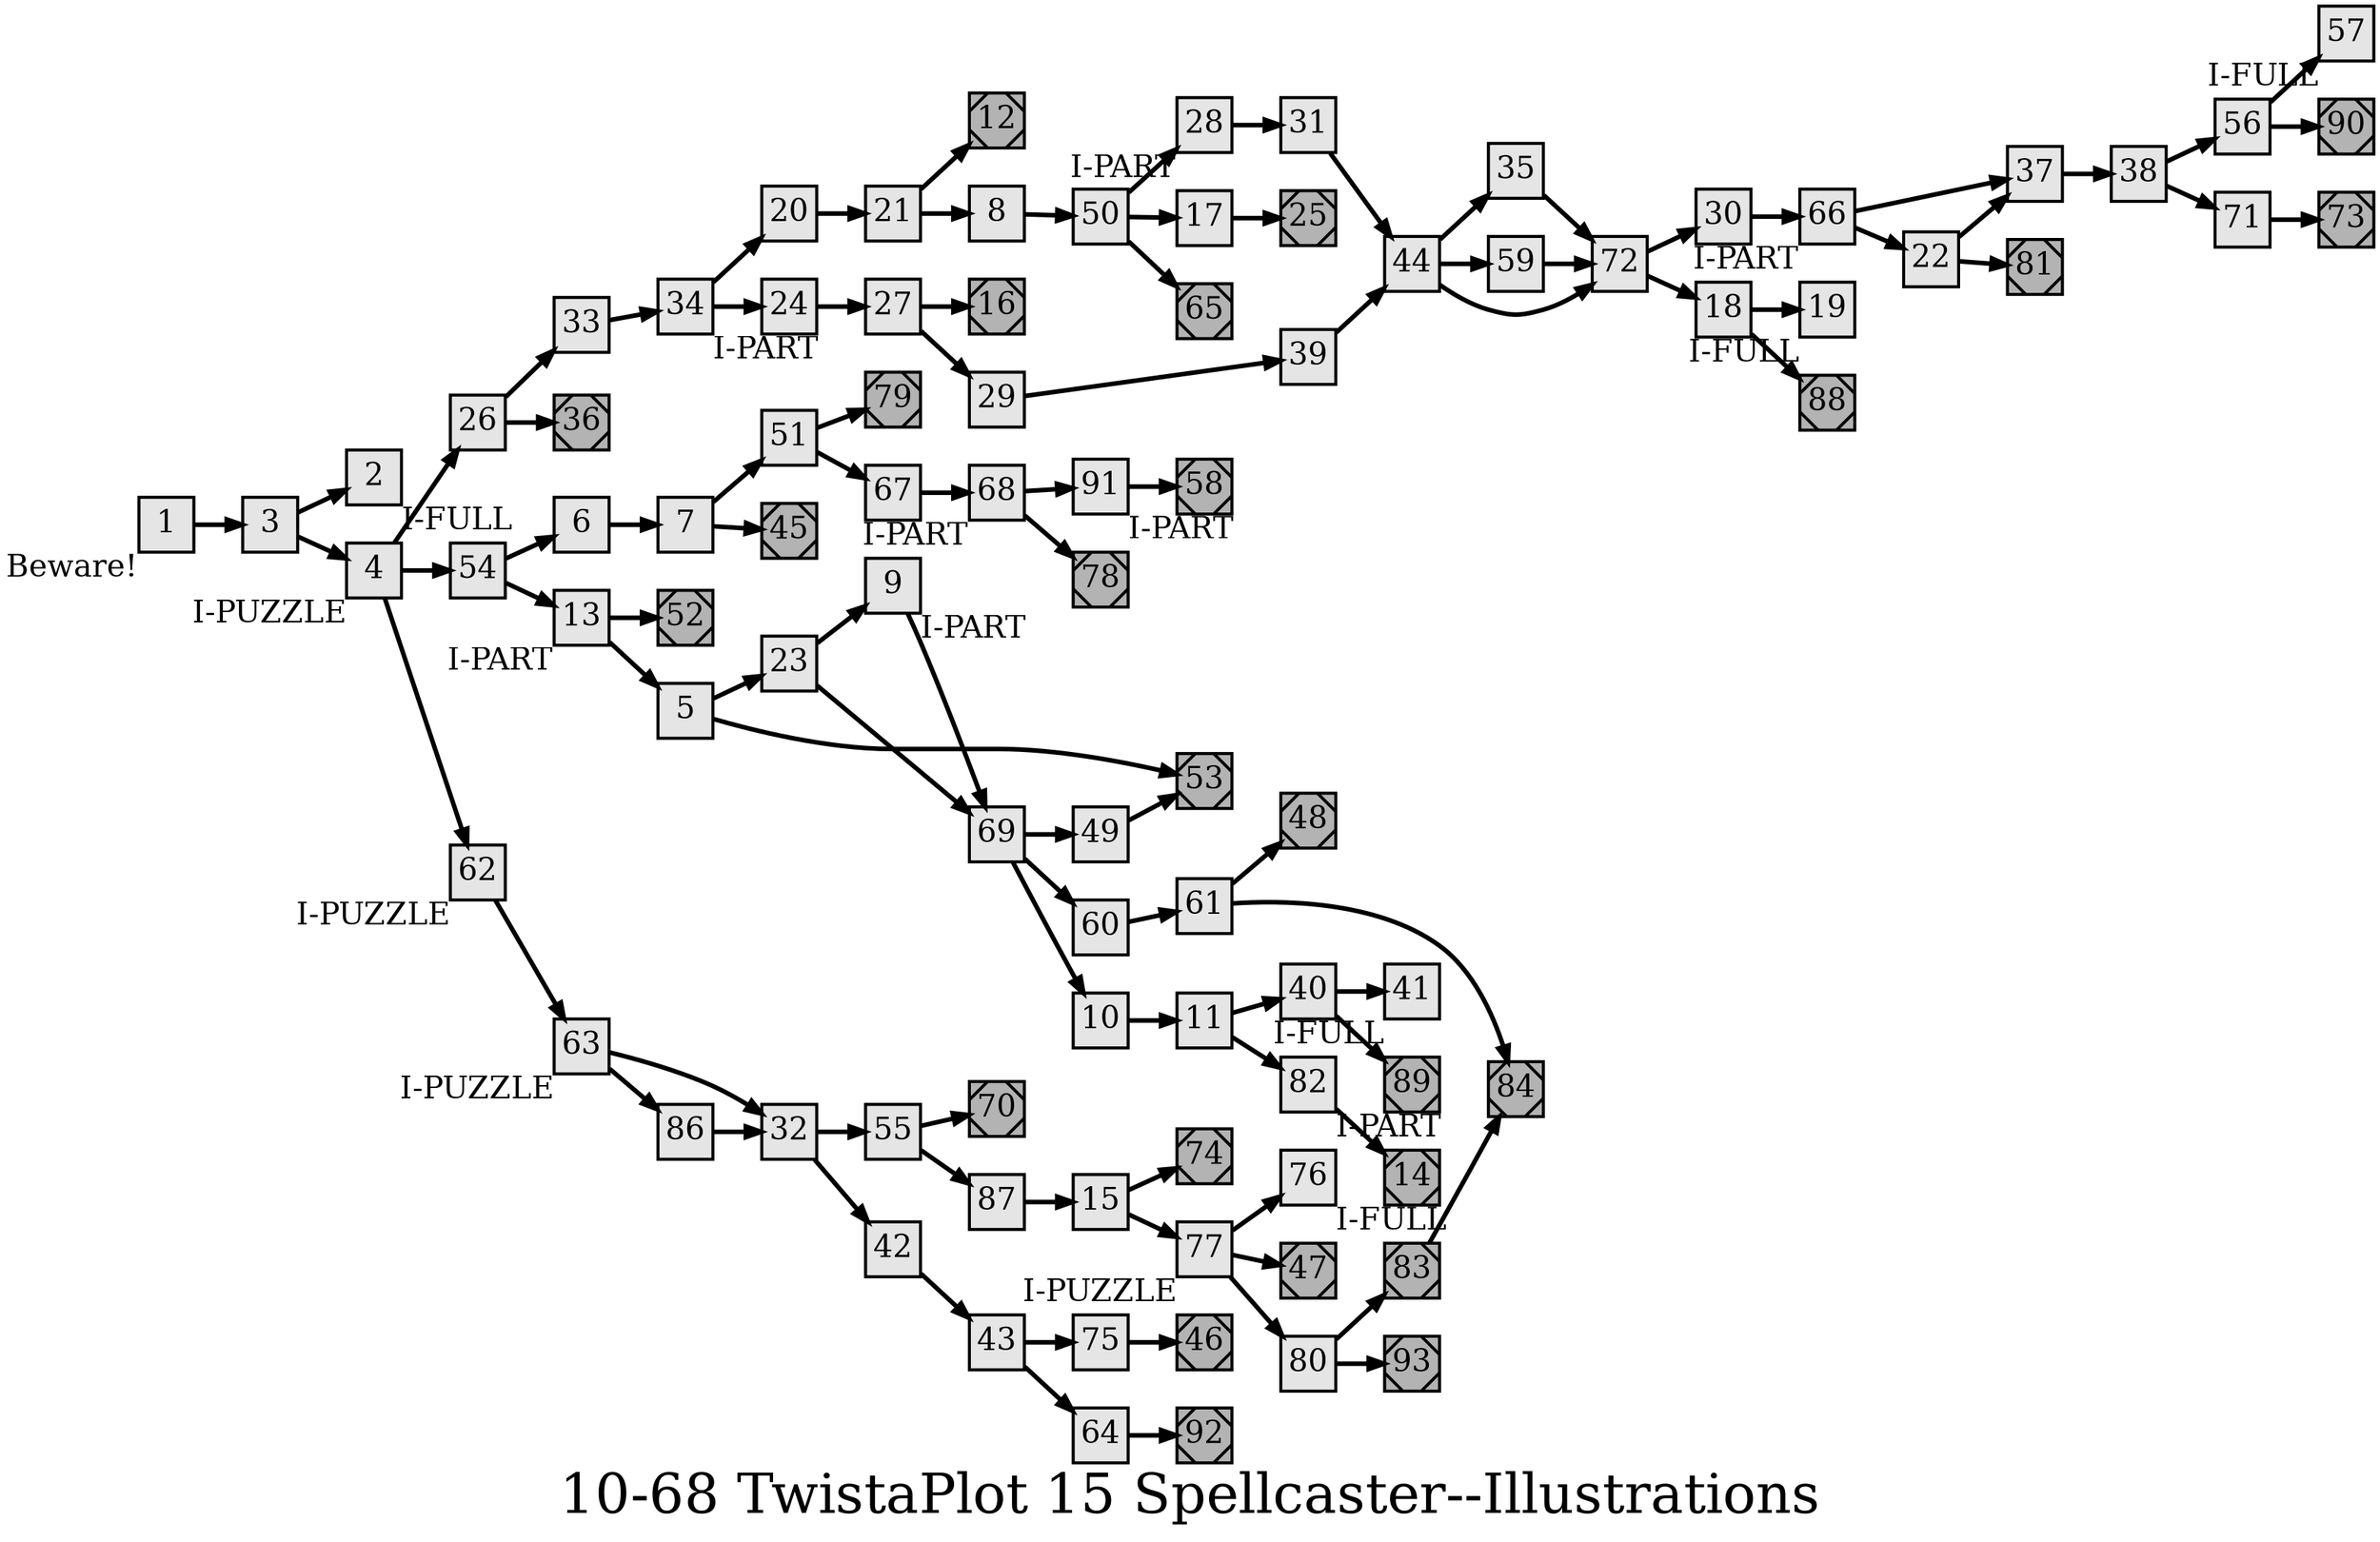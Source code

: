 digraph g{
  graph [ label="10-68 TwistaPlot 15 Spellcaster--Illustrations" rankdir=LR, ordering=out, fontsize=36, nodesep="0.35", ranksep="0.45"];
  node  [shape=rect, penwidth=2, fontsize=20, style=filled, fillcolor=grey90, margin="0,0", labelfloat=true, regular=true, fixedsize=true];
  edge  [labelfloat=true, penwidth=3, fontsize=12];
  // 10-68 TwistaPlot 15 Spellcaster;
  
  // ILLUSTRATIONS;
  
  3 -> 2	[ xlabel="ILL", image="illustration-full.png", xlabel="" ];
  2	[ xlabel="I-FULL" ];
  4	[ xlabel="I-PUZZLE" ];
  9	[ xlabel="I-PART" ];
  13	[ xlabel="I-PART" ];
  18 -> 19	[ xlabel="ILL", image="illustration-full.png", xlabel="" ];
  19	[ xlabel="I-FULL" ];
  28	[ xlabel="I-PART" ];
  34	[ xlabel="I-PART" ];
  40 -> 41	[ xlabel="ILL", image="illustration-full.png", xlabel="" ];
  41	[ xlabel="I-FULL" ];
  56 -> 57	[ xlabel="ILL", image="illustration-full.png", xlabel="" ];
  57	[ xlabel="I-FULL" ];
  62	[ xlabel="I-PUZZLE" ];
  63	[ xlabel="I-PUZZLE" ];
  66	[ xlabel="I-PART" ];
  68	[ xlabel="I-PART" ];
  77 -> 76	[ xlabel="ILL", image="illustration-full.png", xlabel="" ];
  76	[ xlabel="I-FULL" ];
  77	[ xlabel="I-PUZZLE" ];
  82	[ xlabel="I-PART" ];
  83 -> 84	[ xlabel="ILL", image="illustration-full.png", xlabel="" ];
  84	[ xlabel="I-FULL" ];
  91	[ xlabel="I-PART" ];
  
  // Main story graph;
  
  1	[ xlabel="Beware!" ];
  1 -> 3;
  3 -> 4;
  4 -> 26;
  4 -> 54;
  4 -> 62;
  5 -> 23;
  5 -> 53;
  6 -> 7;
  7 -> 51;
  7 -> 45;
  8 -> 50;
  9 -> 69;
  10 -> 11;
  11 -> 40;
  11 -> 82;
  12	[ xlabel="E", shape=Msquare, fontsize=20, fillcolor=grey70, xlabel="" ];
  13 -> 52;
  13 -> 5;
  14	[ xlabel="E", shape=Msquare, fontsize=20, fillcolor=grey70, xlabel="" ];
  15 -> 74;
  15 -> 77;
  16	[ xlabel="E", shape=Msquare, fontsize=20, fillcolor=grey70, xlabel="" ];
  17 -> 25;
  18 -> 88;
  20 -> 21;
  21 -> 12;
  21 -> 8;
  22 -> 37;
  22 -> 81;
  23 -> 9;
  23 -> 69;
  24 -> 27;
  25	[ xlabel="E", shape=Msquare, fontsize=20, fillcolor=grey70, xlabel="" ];
  26 -> 33;
  26 -> 36;
  27 -> 16;
  27 -> 29;
  28 -> 31;
  29 -> 39;
  30 -> 66;
  31 -> 44;
  32 -> 55;
  32 -> 42;
  33 -> 34;
  34 -> 20;
  34 -> 24;
  35 -> 72;
  36	[ xlabel="E", shape=Msquare, fontsize=20, fillcolor=grey70, xlabel="" ];
  37 -> 38;
  38 -> 56;
  38 -> 71;
  39 -> 44;
  40 -> 89;
  42 -> 43;
  43 -> 75;
  43 -> 64;
  44 -> 35;
  44 -> 59;
  44 -> 72;
  45	[ xlabel="E", shape=Msquare, fontsize=20, fillcolor=grey70, xlabel="" ];
  46	[ xlabel="E", shape=Msquare, fontsize=20, fillcolor=grey70, xlabel="" ];
  47	[ xlabel="E", shape=Msquare, fontsize=20, fillcolor=grey70, xlabel="" ];
  48	[ xlabel="E", shape=Msquare, fontsize=20, fillcolor=grey70, xlabel="" ];
  49 -> 53;
  50 -> 28;
  50 -> 17;
  50 -> 65;
  51 -> 79;
  51 -> 67;
  52	[ xlabel="E", shape=Msquare, fontsize=20, fillcolor=grey70, xlabel="" ];
  53	[ xlabel="E", shape=Msquare, fontsize=20, fillcolor=grey70, xlabel="" ];
  54 -> 6;
  54 -> 13;
  55 -> 70;
  55 -> 87;
  56 -> 90;
  58	[ xlabel="E", shape=Msquare, fontsize=20, fillcolor=grey70, xlabel="" ];
  59 -> 72;
  60 -> 61;
  61 -> 48;
  61 -> 84;
  62 -> 63;
  63 -> 32;
  63 -> 86;
  64 -> 92;
  65	[ xlabel="E", shape=Msquare, fontsize=20, fillcolor=grey70, xlabel="" ];
  66 -> 37;
  66 -> 22;
  67 -> 68;
  68 -> 91;
  68 -> 78;
  69 -> 49;
  69 -> 60;
  69 -> 10;
  70	[ xlabel="E", shape=Msquare, fontsize=20, fillcolor=grey70, xlabel="" ];
  71 -> 73;
  72 -> 30;
  72 -> 18;
  73	[ xlabel="E", shape=Msquare, fontsize=20, fillcolor=grey70, xlabel="" ];
  74	[ xlabel="E", shape=Msquare, fontsize=20, fillcolor=grey70, xlabel="" ];
  75 -> 46;
  77 -> 47;
  77 -> 80;
  78	[ xlabel="E", shape=Msquare, fontsize=20, fillcolor=grey70, xlabel="" ];
  79	[ xlabel="E", shape=Msquare, fontsize=20, fillcolor=grey70, xlabel="" ];
  80 -> 83;
  80 -> 93;
  81	[ xlabel="E", shape=Msquare, fontsize=20, fillcolor=grey70, xlabel="" ];
  82 -> 14;
  83	[ xlabel="E", shape=Msquare, fontsize=20, fillcolor=grey70, xlabel="" ];
  84	[ xlabel="E", shape=Msquare, fontsize=20, fillcolor=grey70, xlabel="" ];
  86 -> 32;
  87 -> 15;
  88	[ xlabel="E", shape=Msquare, fontsize=20, fillcolor=grey70, xlabel="" ];
  89	[ xlabel="E", shape=Msquare, fontsize=20, fillcolor=grey70, xlabel="" ];
  90	[ xlabel="E", shape=Msquare, fontsize=20, fillcolor=grey70, xlabel="" ];
  91 -> 58;
  92	[ xlabel="E", shape=Msquare, fontsize=20, fillcolor=grey70, xlabel="" ];
  93	[ xlabel="E", shape=Msquare, fontsize=20, fillcolor=grey70, xlabel="" ];
}

